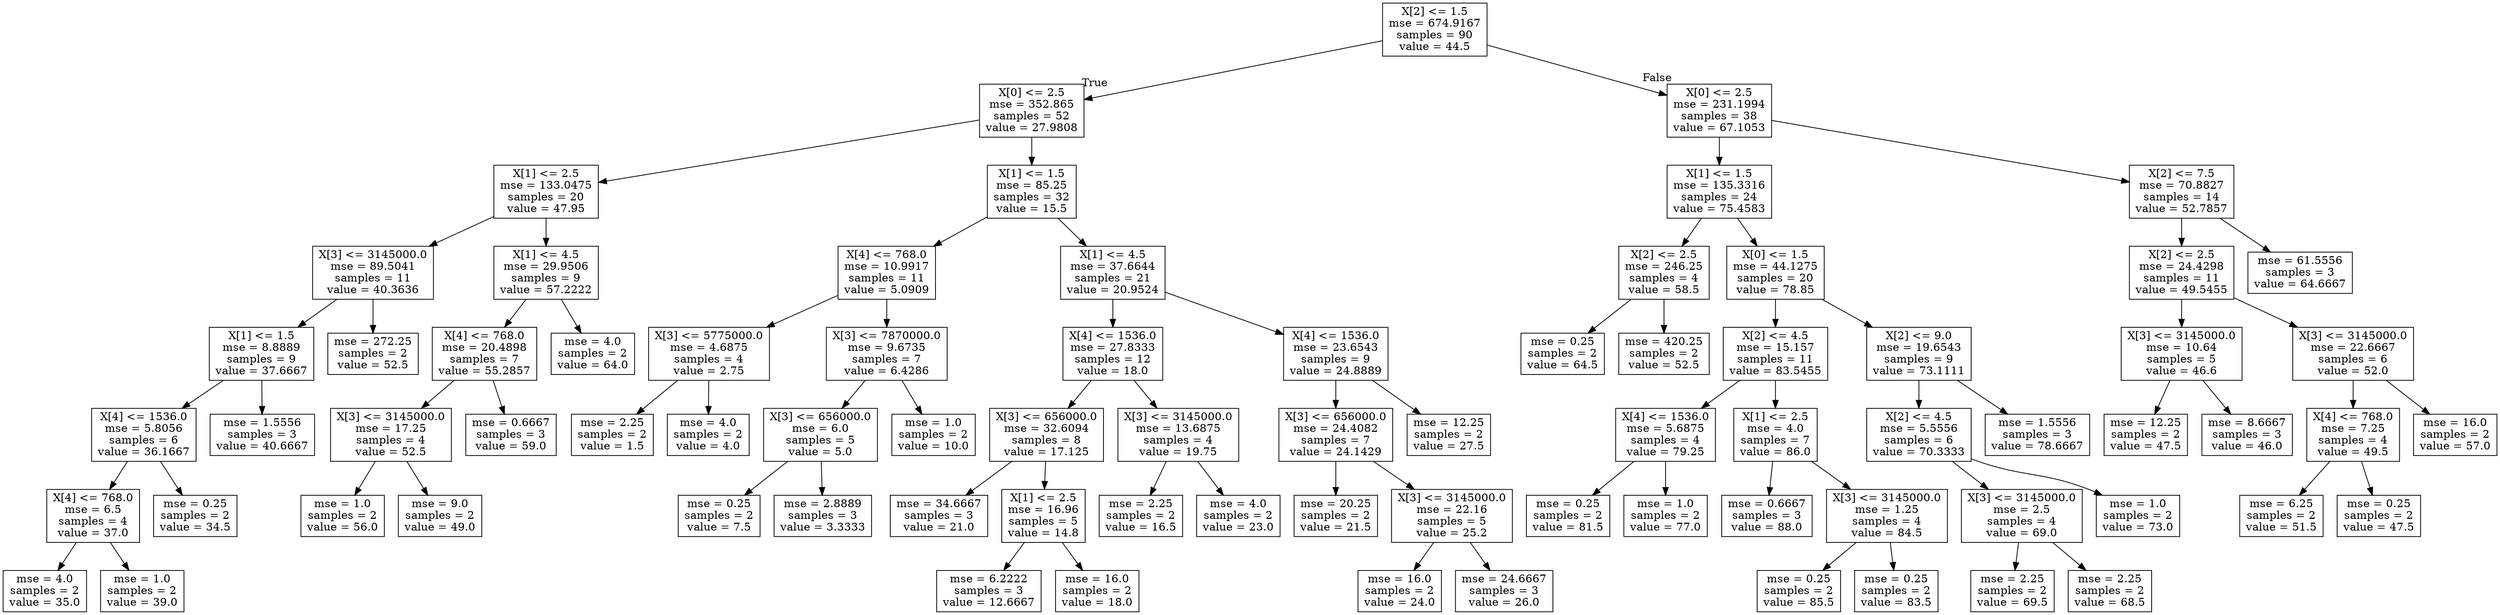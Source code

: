 digraph Tree {
node [shape=box] ;
0 [label="X[2] <= 1.5\nmse = 674.9167\nsamples = 90\nvalue = 44.5"] ;
1 [label="X[0] <= 2.5\nmse = 352.865\nsamples = 52\nvalue = 27.9808"] ;
0 -> 1 [labeldistance=2.5, labelangle=45, headlabel="True"] ;
2 [label="X[1] <= 2.5\nmse = 133.0475\nsamples = 20\nvalue = 47.95"] ;
1 -> 2 ;
3 [label="X[3] <= 3145000.0\nmse = 89.5041\nsamples = 11\nvalue = 40.3636"] ;
2 -> 3 ;
4 [label="X[1] <= 1.5\nmse = 8.8889\nsamples = 9\nvalue = 37.6667"] ;
3 -> 4 ;
5 [label="X[4] <= 1536.0\nmse = 5.8056\nsamples = 6\nvalue = 36.1667"] ;
4 -> 5 ;
6 [label="X[4] <= 768.0\nmse = 6.5\nsamples = 4\nvalue = 37.0"] ;
5 -> 6 ;
7 [label="mse = 4.0\nsamples = 2\nvalue = 35.0"] ;
6 -> 7 ;
8 [label="mse = 1.0\nsamples = 2\nvalue = 39.0"] ;
6 -> 8 ;
9 [label="mse = 0.25\nsamples = 2\nvalue = 34.5"] ;
5 -> 9 ;
10 [label="mse = 1.5556\nsamples = 3\nvalue = 40.6667"] ;
4 -> 10 ;
11 [label="mse = 272.25\nsamples = 2\nvalue = 52.5"] ;
3 -> 11 ;
12 [label="X[1] <= 4.5\nmse = 29.9506\nsamples = 9\nvalue = 57.2222"] ;
2 -> 12 ;
13 [label="X[4] <= 768.0\nmse = 20.4898\nsamples = 7\nvalue = 55.2857"] ;
12 -> 13 ;
14 [label="X[3] <= 3145000.0\nmse = 17.25\nsamples = 4\nvalue = 52.5"] ;
13 -> 14 ;
15 [label="mse = 1.0\nsamples = 2\nvalue = 56.0"] ;
14 -> 15 ;
16 [label="mse = 9.0\nsamples = 2\nvalue = 49.0"] ;
14 -> 16 ;
17 [label="mse = 0.6667\nsamples = 3\nvalue = 59.0"] ;
13 -> 17 ;
18 [label="mse = 4.0\nsamples = 2\nvalue = 64.0"] ;
12 -> 18 ;
19 [label="X[1] <= 1.5\nmse = 85.25\nsamples = 32\nvalue = 15.5"] ;
1 -> 19 ;
20 [label="X[4] <= 768.0\nmse = 10.9917\nsamples = 11\nvalue = 5.0909"] ;
19 -> 20 ;
21 [label="X[3] <= 5775000.0\nmse = 4.6875\nsamples = 4\nvalue = 2.75"] ;
20 -> 21 ;
22 [label="mse = 2.25\nsamples = 2\nvalue = 1.5"] ;
21 -> 22 ;
23 [label="mse = 4.0\nsamples = 2\nvalue = 4.0"] ;
21 -> 23 ;
24 [label="X[3] <= 7870000.0\nmse = 9.6735\nsamples = 7\nvalue = 6.4286"] ;
20 -> 24 ;
25 [label="X[3] <= 656000.0\nmse = 6.0\nsamples = 5\nvalue = 5.0"] ;
24 -> 25 ;
26 [label="mse = 0.25\nsamples = 2\nvalue = 7.5"] ;
25 -> 26 ;
27 [label="mse = 2.8889\nsamples = 3\nvalue = 3.3333"] ;
25 -> 27 ;
28 [label="mse = 1.0\nsamples = 2\nvalue = 10.0"] ;
24 -> 28 ;
29 [label="X[1] <= 4.5\nmse = 37.6644\nsamples = 21\nvalue = 20.9524"] ;
19 -> 29 ;
30 [label="X[4] <= 1536.0\nmse = 27.8333\nsamples = 12\nvalue = 18.0"] ;
29 -> 30 ;
31 [label="X[3] <= 656000.0\nmse = 32.6094\nsamples = 8\nvalue = 17.125"] ;
30 -> 31 ;
32 [label="mse = 34.6667\nsamples = 3\nvalue = 21.0"] ;
31 -> 32 ;
33 [label="X[1] <= 2.5\nmse = 16.96\nsamples = 5\nvalue = 14.8"] ;
31 -> 33 ;
34 [label="mse = 6.2222\nsamples = 3\nvalue = 12.6667"] ;
33 -> 34 ;
35 [label="mse = 16.0\nsamples = 2\nvalue = 18.0"] ;
33 -> 35 ;
36 [label="X[3] <= 3145000.0\nmse = 13.6875\nsamples = 4\nvalue = 19.75"] ;
30 -> 36 ;
37 [label="mse = 2.25\nsamples = 2\nvalue = 16.5"] ;
36 -> 37 ;
38 [label="mse = 4.0\nsamples = 2\nvalue = 23.0"] ;
36 -> 38 ;
39 [label="X[4] <= 1536.0\nmse = 23.6543\nsamples = 9\nvalue = 24.8889"] ;
29 -> 39 ;
40 [label="X[3] <= 656000.0\nmse = 24.4082\nsamples = 7\nvalue = 24.1429"] ;
39 -> 40 ;
41 [label="mse = 20.25\nsamples = 2\nvalue = 21.5"] ;
40 -> 41 ;
42 [label="X[3] <= 3145000.0\nmse = 22.16\nsamples = 5\nvalue = 25.2"] ;
40 -> 42 ;
43 [label="mse = 16.0\nsamples = 2\nvalue = 24.0"] ;
42 -> 43 ;
44 [label="mse = 24.6667\nsamples = 3\nvalue = 26.0"] ;
42 -> 44 ;
45 [label="mse = 12.25\nsamples = 2\nvalue = 27.5"] ;
39 -> 45 ;
46 [label="X[0] <= 2.5\nmse = 231.1994\nsamples = 38\nvalue = 67.1053"] ;
0 -> 46 [labeldistance=2.5, labelangle=-45, headlabel="False"] ;
47 [label="X[1] <= 1.5\nmse = 135.3316\nsamples = 24\nvalue = 75.4583"] ;
46 -> 47 ;
48 [label="X[2] <= 2.5\nmse = 246.25\nsamples = 4\nvalue = 58.5"] ;
47 -> 48 ;
49 [label="mse = 0.25\nsamples = 2\nvalue = 64.5"] ;
48 -> 49 ;
50 [label="mse = 420.25\nsamples = 2\nvalue = 52.5"] ;
48 -> 50 ;
51 [label="X[0] <= 1.5\nmse = 44.1275\nsamples = 20\nvalue = 78.85"] ;
47 -> 51 ;
52 [label="X[2] <= 4.5\nmse = 15.157\nsamples = 11\nvalue = 83.5455"] ;
51 -> 52 ;
53 [label="X[4] <= 1536.0\nmse = 5.6875\nsamples = 4\nvalue = 79.25"] ;
52 -> 53 ;
54 [label="mse = 0.25\nsamples = 2\nvalue = 81.5"] ;
53 -> 54 ;
55 [label="mse = 1.0\nsamples = 2\nvalue = 77.0"] ;
53 -> 55 ;
56 [label="X[1] <= 2.5\nmse = 4.0\nsamples = 7\nvalue = 86.0"] ;
52 -> 56 ;
57 [label="mse = 0.6667\nsamples = 3\nvalue = 88.0"] ;
56 -> 57 ;
58 [label="X[3] <= 3145000.0\nmse = 1.25\nsamples = 4\nvalue = 84.5"] ;
56 -> 58 ;
59 [label="mse = 0.25\nsamples = 2\nvalue = 85.5"] ;
58 -> 59 ;
60 [label="mse = 0.25\nsamples = 2\nvalue = 83.5"] ;
58 -> 60 ;
61 [label="X[2] <= 9.0\nmse = 19.6543\nsamples = 9\nvalue = 73.1111"] ;
51 -> 61 ;
62 [label="X[2] <= 4.5\nmse = 5.5556\nsamples = 6\nvalue = 70.3333"] ;
61 -> 62 ;
63 [label="X[3] <= 3145000.0\nmse = 2.5\nsamples = 4\nvalue = 69.0"] ;
62 -> 63 ;
64 [label="mse = 2.25\nsamples = 2\nvalue = 69.5"] ;
63 -> 64 ;
65 [label="mse = 2.25\nsamples = 2\nvalue = 68.5"] ;
63 -> 65 ;
66 [label="mse = 1.0\nsamples = 2\nvalue = 73.0"] ;
62 -> 66 ;
67 [label="mse = 1.5556\nsamples = 3\nvalue = 78.6667"] ;
61 -> 67 ;
68 [label="X[2] <= 7.5\nmse = 70.8827\nsamples = 14\nvalue = 52.7857"] ;
46 -> 68 ;
69 [label="X[2] <= 2.5\nmse = 24.4298\nsamples = 11\nvalue = 49.5455"] ;
68 -> 69 ;
70 [label="X[3] <= 3145000.0\nmse = 10.64\nsamples = 5\nvalue = 46.6"] ;
69 -> 70 ;
71 [label="mse = 12.25\nsamples = 2\nvalue = 47.5"] ;
70 -> 71 ;
72 [label="mse = 8.6667\nsamples = 3\nvalue = 46.0"] ;
70 -> 72 ;
73 [label="X[3] <= 3145000.0\nmse = 22.6667\nsamples = 6\nvalue = 52.0"] ;
69 -> 73 ;
74 [label="X[4] <= 768.0\nmse = 7.25\nsamples = 4\nvalue = 49.5"] ;
73 -> 74 ;
75 [label="mse = 6.25\nsamples = 2\nvalue = 51.5"] ;
74 -> 75 ;
76 [label="mse = 0.25\nsamples = 2\nvalue = 47.5"] ;
74 -> 76 ;
77 [label="mse = 16.0\nsamples = 2\nvalue = 57.0"] ;
73 -> 77 ;
78 [label="mse = 61.5556\nsamples = 3\nvalue = 64.6667"] ;
68 -> 78 ;
}